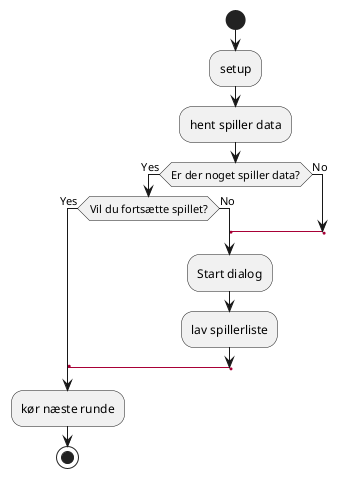 @startuml
'https://plantuml.com/activity-diagram-beta

start

:setup;
:hent spiller data;
if (Er der noget spiller data?) then (Yes)
if (Vil du fortsætte spillet?) then (Yes)

label spc
label spc
label spc
label spc
label spc
label r
:kør næste runde;
stop
  else (No)

       label d
        :Start dialog;

:lav spillerliste;
goto r

  endif
   else (No)
   label tmp
    goto d


      endif



@enduml

